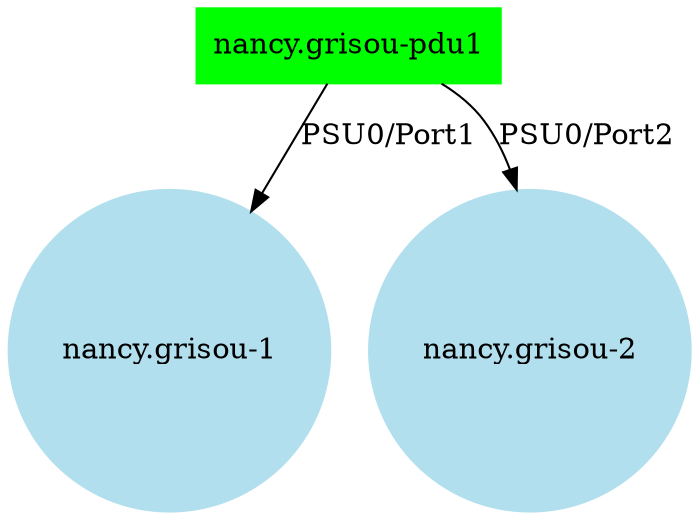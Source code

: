 digraph pdu1 {
  node [shape=circle, color=lightblue2, style=filled];
  "nancy.grisou-pdu1" -> "nancy.grisou-1" [label="PSU0/Port1"];
  "nancy.grisou-pdu1" -> "nancy.grisou-2" [label="PSU0/Port2"];
  "nancy.grisou-pdu1" [shape=box, color=green, style=filled];
}
